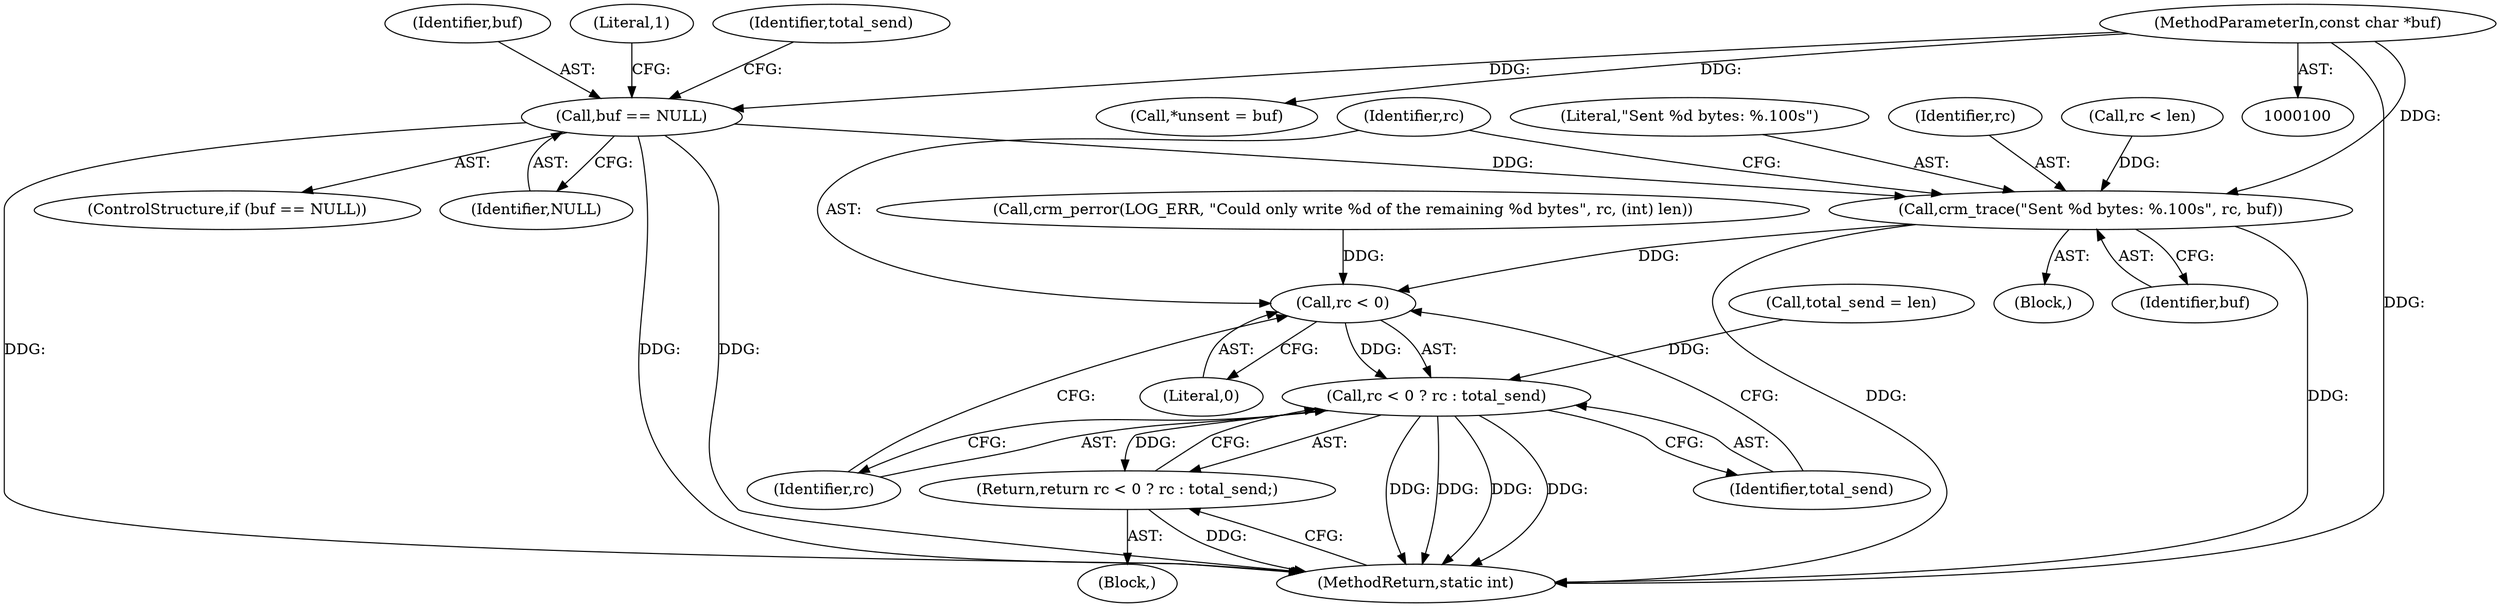 digraph "0_pacemaker_564f7cc2a51dcd2f28ab12a13394f31be5aa3c93_14@pointer" {
"1000115" [label="(Call,buf == NULL)"];
"1000102" [label="(MethodParameterIn,const char *buf)"];
"1000177" [label="(Call,crm_trace(\"Sent %d bytes: %.100s\", rc, buf))"];
"1000183" [label="(Call,rc < 0)"];
"1000182" [label="(Call,rc < 0 ? rc : total_send)"];
"1000181" [label="(Return,return rc < 0 ? rc : total_send;)"];
"1000187" [label="(Identifier,total_send)"];
"1000123" [label="(Identifier,total_send)"];
"1000185" [label="(Literal,0)"];
"1000115" [label="(Call,buf == NULL)"];
"1000183" [label="(Call,rc < 0)"];
"1000186" [label="(Identifier,rc)"];
"1000150" [label="(Call,crm_perror(LOG_ERR, \"Could only write %d of the remaining %d bytes\", rc, (int) len))"];
"1000122" [label="(Call,total_send = len)"];
"1000176" [label="(Block,)"];
"1000177" [label="(Call,crm_trace(\"Sent %d bytes: %.100s\", rc, buf))"];
"1000114" [label="(ControlStructure,if (buf == NULL))"];
"1000181" [label="(Return,return rc < 0 ? rc : total_send;)"];
"1000116" [label="(Identifier,buf)"];
"1000180" [label="(Identifier,buf)"];
"1000184" [label="(Identifier,rc)"];
"1000117" [label="(Identifier,NULL)"];
"1000178" [label="(Literal,\"Sent %d bytes: %.100s\")"];
"1000188" [label="(MethodReturn,static int)"];
"1000179" [label="(Identifier,rc)"];
"1000110" [label="(Call,*unsent = buf)"];
"1000104" [label="(Block,)"];
"1000160" [label="(Call,rc < len)"];
"1000121" [label="(Literal,1)"];
"1000102" [label="(MethodParameterIn,const char *buf)"];
"1000182" [label="(Call,rc < 0 ? rc : total_send)"];
"1000115" -> "1000114"  [label="AST: "];
"1000115" -> "1000117"  [label="CFG: "];
"1000116" -> "1000115"  [label="AST: "];
"1000117" -> "1000115"  [label="AST: "];
"1000121" -> "1000115"  [label="CFG: "];
"1000123" -> "1000115"  [label="CFG: "];
"1000115" -> "1000188"  [label="DDG: "];
"1000115" -> "1000188"  [label="DDG: "];
"1000115" -> "1000188"  [label="DDG: "];
"1000102" -> "1000115"  [label="DDG: "];
"1000115" -> "1000177"  [label="DDG: "];
"1000102" -> "1000100"  [label="AST: "];
"1000102" -> "1000188"  [label="DDG: "];
"1000102" -> "1000110"  [label="DDG: "];
"1000102" -> "1000177"  [label="DDG: "];
"1000177" -> "1000176"  [label="AST: "];
"1000177" -> "1000180"  [label="CFG: "];
"1000178" -> "1000177"  [label="AST: "];
"1000179" -> "1000177"  [label="AST: "];
"1000180" -> "1000177"  [label="AST: "];
"1000184" -> "1000177"  [label="CFG: "];
"1000177" -> "1000188"  [label="DDG: "];
"1000177" -> "1000188"  [label="DDG: "];
"1000160" -> "1000177"  [label="DDG: "];
"1000177" -> "1000183"  [label="DDG: "];
"1000183" -> "1000182"  [label="AST: "];
"1000183" -> "1000185"  [label="CFG: "];
"1000184" -> "1000183"  [label="AST: "];
"1000185" -> "1000183"  [label="AST: "];
"1000186" -> "1000183"  [label="CFG: "];
"1000187" -> "1000183"  [label="CFG: "];
"1000183" -> "1000182"  [label="DDG: "];
"1000150" -> "1000183"  [label="DDG: "];
"1000182" -> "1000181"  [label="AST: "];
"1000182" -> "1000186"  [label="CFG: "];
"1000182" -> "1000187"  [label="CFG: "];
"1000186" -> "1000182"  [label="AST: "];
"1000187" -> "1000182"  [label="AST: "];
"1000181" -> "1000182"  [label="CFG: "];
"1000182" -> "1000188"  [label="DDG: "];
"1000182" -> "1000188"  [label="DDG: "];
"1000182" -> "1000188"  [label="DDG: "];
"1000182" -> "1000188"  [label="DDG: "];
"1000182" -> "1000181"  [label="DDG: "];
"1000122" -> "1000182"  [label="DDG: "];
"1000181" -> "1000104"  [label="AST: "];
"1000188" -> "1000181"  [label="CFG: "];
"1000181" -> "1000188"  [label="DDG: "];
}
